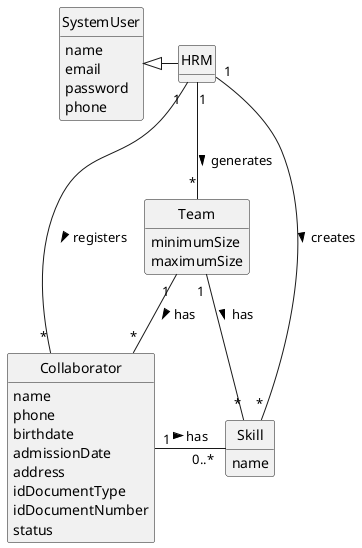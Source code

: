 @startuml
skinparam monochrome true
skinparam packageStyle rectangle
skinparam shadowing false


skinparam classAttributeIconSize 0

hide circle
hide methods

class HRM {

}

class SystemUser {
    name
    email
    password
    phone

}

class Collaborator {
   name
      phone
      birthdate
      admissionDate
      address
      idDocumentType
      idDocumentNumber
      status
      }



class Team {
minimumSize
maximumSize

}

class Skill {
    name
}

HRM "1 " - "*" Collaborator : registers >
HRM "1 " -- "*" Team : generates >
Team "1 " -- "*" Collaborator: has >
Team "1 " -- "*" Skill : has >
HRM "1 " -- "*" Skill : creates >
Collaborator "1 " - "0..* " Skill : has >
SystemUser <|- HRM

@enduml
